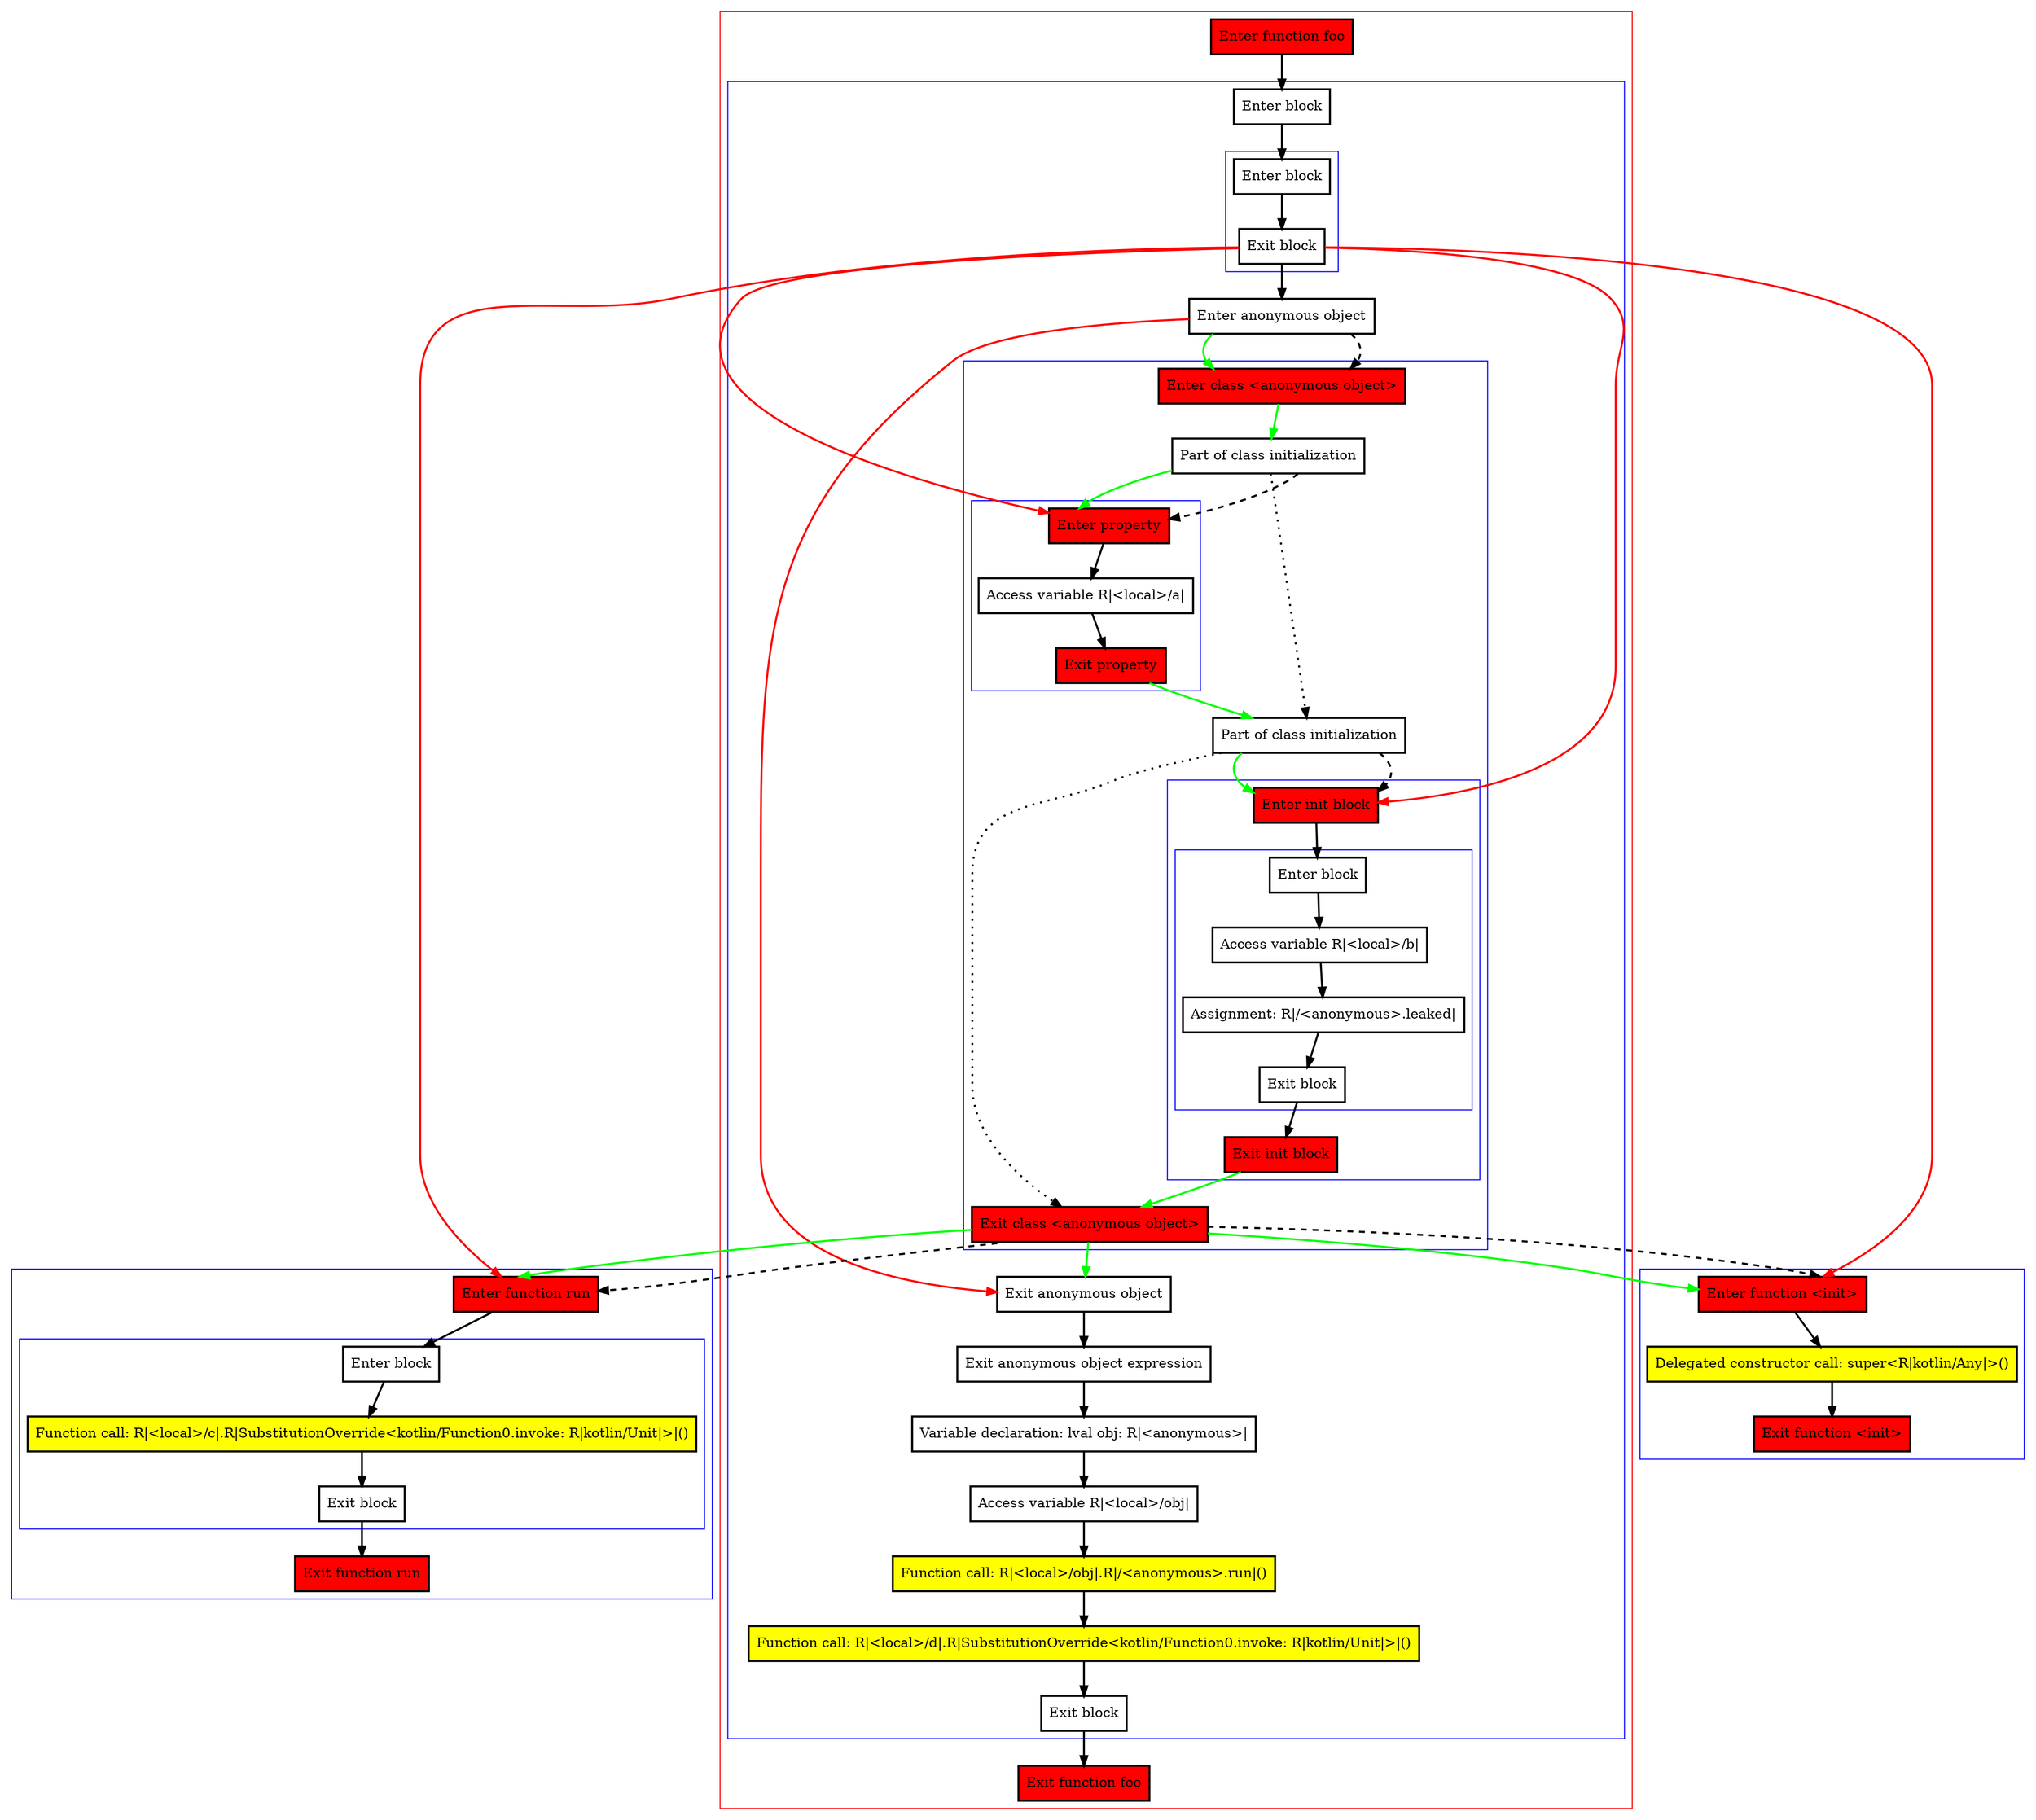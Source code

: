 digraph inAnonymousObject_kt {
    graph [nodesep=3]
    node [shape=box penwidth=2]
    edge [penwidth=2]

    subgraph cluster_0 {
        color=red
        0 [label="Enter function foo" style="filled" fillcolor=red];
        subgraph cluster_1 {
            color=blue
            1 [label="Enter block"];
            subgraph cluster_2 {
                color=blue
                2 [label="Enter block"];
                3 [label="Exit block"];
            }
            4 [label="Enter anonymous object"];
            subgraph cluster_3 {
                color=blue
                13 [label="Enter class <anonymous object>" style="filled" fillcolor=red];
                14 [label="Part of class initialization"];
                subgraph cluster_4 {
                    color=blue
                    17 [label="Enter property" style="filled" fillcolor=red];
                    18 [label="Access variable R|<local>/a|"];
                    19 [label="Exit property" style="filled" fillcolor=red];
                }
                15 [label="Part of class initialization"];
                subgraph cluster_5 {
                    color=blue
                    20 [label="Enter init block" style="filled" fillcolor=red];
                    subgraph cluster_6 {
                        color=blue
                        21 [label="Enter block"];
                        22 [label="Access variable R|<local>/b|"];
                        23 [label="Assignment: R|/<anonymous>.leaked|"];
                        24 [label="Exit block"];
                    }
                    25 [label="Exit init block" style="filled" fillcolor=red];
                }
                16 [label="Exit class <anonymous object>" style="filled" fillcolor=red];
            }
            5 [label="Exit anonymous object"];
            6 [label="Exit anonymous object expression"];
            7 [label="Variable declaration: lval obj: R|<anonymous>|"];
            8 [label="Access variable R|<local>/obj|"];
            9 [label="Function call: R|<local>/obj|.R|/<anonymous>.run|()" style="filled" fillcolor=yellow];
            10 [label="Function call: R|<local>/d|.R|SubstitutionOverride<kotlin/Function0.invoke: R|kotlin/Unit|>|()" style="filled" fillcolor=yellow];
            11 [label="Exit block"];
        }
        12 [label="Exit function foo" style="filled" fillcolor=red];
    }
    subgraph cluster_7 {
        color=blue
        29 [label="Enter function run" style="filled" fillcolor=red];
        subgraph cluster_8 {
            color=blue
            30 [label="Enter block"];
            31 [label="Function call: R|<local>/c|.R|SubstitutionOverride<kotlin/Function0.invoke: R|kotlin/Unit|>|()" style="filled" fillcolor=yellow];
            32 [label="Exit block"];
        }
        33 [label="Exit function run" style="filled" fillcolor=red];
    }
    subgraph cluster_9 {
        color=blue
        26 [label="Enter function <init>" style="filled" fillcolor=red];
        27 [label="Delegated constructor call: super<R|kotlin/Any|>()" style="filled" fillcolor=yellow];
        28 [label="Exit function <init>" style="filled" fillcolor=red];
    }
    0 -> {1};
    1 -> {2};
    2 -> {3};
    3 -> {4};
    3 -> {17 20 26 29} [color=red];
    4 -> {13} [color=green];
    4 -> {5} [color=red];
    4 -> {13} [style=dashed];
    5 -> {6};
    6 -> {7};
    7 -> {8};
    8 -> {9};
    9 -> {10};
    10 -> {11};
    11 -> {12};
    13 -> {14} [color=green];
    14 -> {17} [color=green];
    14 -> {15} [style=dotted];
    14 -> {17} [style=dashed];
    15 -> {20} [color=green];
    15 -> {16} [style=dotted];
    15 -> {20} [style=dashed];
    16 -> {5 26 29} [color=green];
    16 -> {26 29} [style=dashed];
    17 -> {18};
    18 -> {19};
    19 -> {15} [color=green];
    20 -> {21};
    21 -> {22};
    22 -> {23};
    23 -> {24};
    24 -> {25};
    25 -> {16} [color=green];
    26 -> {27};
    27 -> {28};
    29 -> {30};
    30 -> {31};
    31 -> {32};
    32 -> {33};

}
